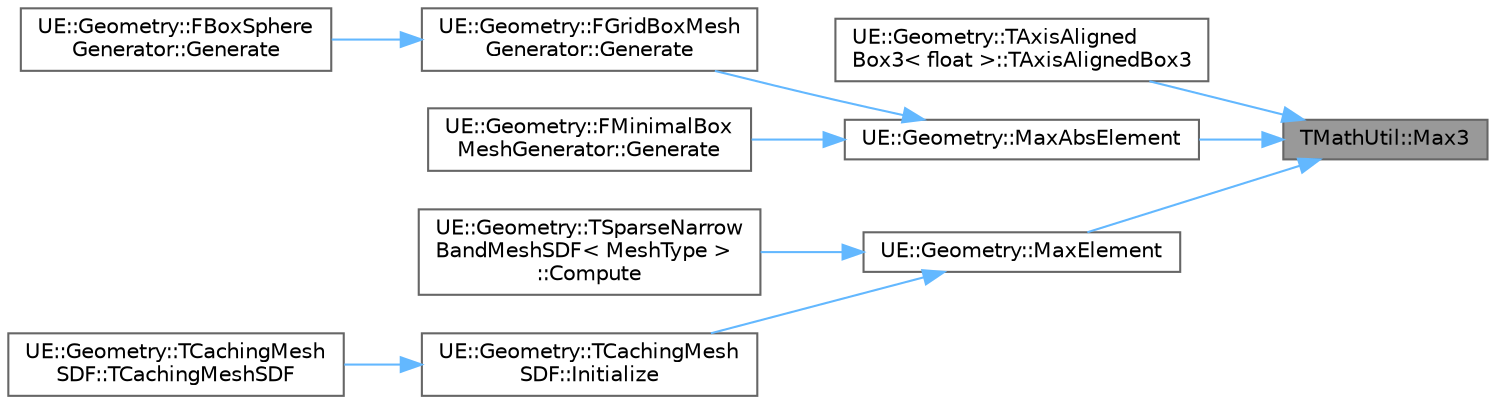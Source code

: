 digraph "TMathUtil::Max3"
{
 // INTERACTIVE_SVG=YES
 // LATEX_PDF_SIZE
  bgcolor="transparent";
  edge [fontname=Helvetica,fontsize=10,labelfontname=Helvetica,labelfontsize=10];
  node [fontname=Helvetica,fontsize=10,shape=box,height=0.2,width=0.4];
  rankdir="RL";
  Node1 [id="Node000001",label="TMathUtil::Max3",height=0.2,width=0.4,color="gray40", fillcolor="grey60", style="filled", fontcolor="black",tooltip=" "];
  Node1 -> Node2 [id="edge1_Node000001_Node000002",dir="back",color="steelblue1",style="solid",tooltip=" "];
  Node2 [id="Node000002",label="UE::Geometry::TAxisAligned\lBox3\< float \>::TAxisAlignedBox3",height=0.2,width=0.4,color="grey40", fillcolor="white", style="filled",URL="$d2/d63/structUE_1_1Geometry_1_1TAxisAlignedBox3.html#a1d7cbe38a8fe41baede682aff4dad08d",tooltip=" "];
  Node1 -> Node3 [id="edge2_Node000001_Node000003",dir="back",color="steelblue1",style="solid",tooltip=" "];
  Node3 [id="Node000003",label="UE::Geometry::MaxAbsElement",height=0.2,width=0.4,color="grey40", fillcolor="white", style="filled",URL="$d9/d39/namespaceUE_1_1Geometry.html#a2188e3525d9d1d369d6ee7a8fc92784f",tooltip=" "];
  Node3 -> Node4 [id="edge3_Node000003_Node000004",dir="back",color="steelblue1",style="solid",tooltip=" "];
  Node4 [id="Node000004",label="UE::Geometry::FGridBoxMesh\lGenerator::Generate",height=0.2,width=0.4,color="grey40", fillcolor="white", style="filled",URL="$d7/d87/classUE_1_1Geometry_1_1FGridBoxMeshGenerator.html#ac1e60446ca88be9d67a06a5d8d2dcfce",tooltip="Generate the mesh."];
  Node4 -> Node5 [id="edge4_Node000004_Node000005",dir="back",color="steelblue1",style="solid",tooltip=" "];
  Node5 [id="Node000005",label="UE::Geometry::FBoxSphere\lGenerator::Generate",height=0.2,width=0.4,color="grey40", fillcolor="white", style="filled",URL="$d0/dcc/classUE_1_1Geometry_1_1FBoxSphereGenerator.html#a3034582f7e1a8b50323b797676fe3f88",tooltip="Generate the mesh."];
  Node3 -> Node6 [id="edge5_Node000003_Node000006",dir="back",color="steelblue1",style="solid",tooltip=" "];
  Node6 [id="Node000006",label="UE::Geometry::FMinimalBox\lMeshGenerator::Generate",height=0.2,width=0.4,color="grey40", fillcolor="white", style="filled",URL="$d8/ded/classUE_1_1Geometry_1_1FMinimalBoxMeshGenerator.html#a77138fe0bbbe1ff69d0b2fb8ea46e58b",tooltip="Generate the mesh."];
  Node1 -> Node7 [id="edge6_Node000001_Node000007",dir="back",color="steelblue1",style="solid",tooltip=" "];
  Node7 [id="Node000007",label="UE::Geometry::MaxElement",height=0.2,width=0.4,color="grey40", fillcolor="white", style="filled",URL="$d9/d39/namespaceUE_1_1Geometry.html#a13498d5a9b03ceff8209395a53280ff5",tooltip=" "];
  Node7 -> Node8 [id="edge7_Node000007_Node000008",dir="back",color="steelblue1",style="solid",tooltip=" "];
  Node8 [id="Node000008",label="UE::Geometry::TSparseNarrow\lBandMeshSDF\< MeshType \>\l::Compute",height=0.2,width=0.4,color="grey40", fillcolor="white", style="filled",URL="$d4/d11/classUE_1_1Geometry_1_1TSparseNarrowBandMeshSDF.html#aea376535be8d26815ee40f2aa1204e9d",tooltip=" "];
  Node7 -> Node9 [id="edge8_Node000007_Node000009",dir="back",color="steelblue1",style="solid",tooltip=" "];
  Node9 [id="Node000009",label="UE::Geometry::TCachingMesh\lSDF::Initialize",height=0.2,width=0.4,color="grey40", fillcolor="white", style="filled",URL="$d3/d26/classUE_1_1Geometry_1_1TCachingMeshSDF.html#a98ef9d89ce2285538d0561bb8a411880",tooltip=" "];
  Node9 -> Node10 [id="edge9_Node000009_Node000010",dir="back",color="steelblue1",style="solid",tooltip=" "];
  Node10 [id="Node000010",label="UE::Geometry::TCachingMesh\lSDF::TCachingMeshSDF",height=0.2,width=0.4,color="grey40", fillcolor="white", style="filled",URL="$d3/d26/classUE_1_1Geometry_1_1TCachingMeshSDF.html#a2f92e64cc5fd1fbe24e542ddcb9724aa",tooltip=" "];
}
